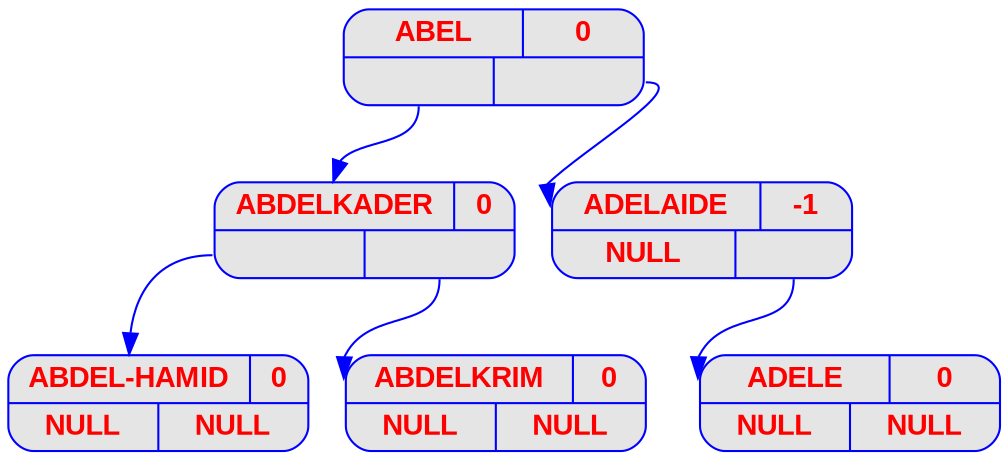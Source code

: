 digraph displayAVL {
	node [
		fontname  = "Arial bold" 
		fontsize  = "14"
		fontcolor = "red"
		style     = "rounded, filled"
		shape     = "record"
		fillcolor = "grey90"
		color     = "blue"
		width     = "2"
	]

	edge [
		color     = "blue"
	]

	"ABEL" [label = "{{<nom> ABEL | <bal> 0 } | { <g> | <d>}}"];
	"ABEL":g -> "ABDELKADER":nom;
	"ABDELKADER" [label = "{{<nom> ABDELKADER | <bal> 0 } | { <g> | <d>}}"];
	"ABDELKADER":g -> "ABDEL-HAMID":nom;
	"ABDEL-HAMID" [label = "{{<nom> ABDEL-HAMID | <bal> 0 } | { <g> | <d>}}"];
	"ABDEL-HAMID" [label = "{{<nom> ABDEL-HAMID | <bal> 0 }| { <g> NULL | <d> NULL}}"];
	"ABDELKADER":d -> "ABDELKRIM":nom;
	"ABDELKRIM" [label = "{{<nom> ABDELKRIM | <bal> 0 } | { <g> | <d>}}"];
	"ABDELKRIM" [label = "{{<nom> ABDELKRIM | <bal> 0 }| { <g> NULL | <d> NULL}}"];
	"ABEL":d -> "ADELAIDE":nom;
	"ADELAIDE" [label = "{{<nom> ADELAIDE | <bal> -1 } | { <g> | <d>}}"];
	"ADELAIDE" [label = "{{<nom> ADELAIDE | <bal> -1 }| { <g> NULL | <d> }}"];
	"ADELAIDE":d -> "ADELE":nom;
	"ADELE" [label = "{{<nom> ADELE | <bal> 0 } | { <g> | <d>}}"];
	"ADELE" [label = "{{<nom> ADELE | <bal> 0 }| { <g> NULL | <d> NULL}}"];
}
